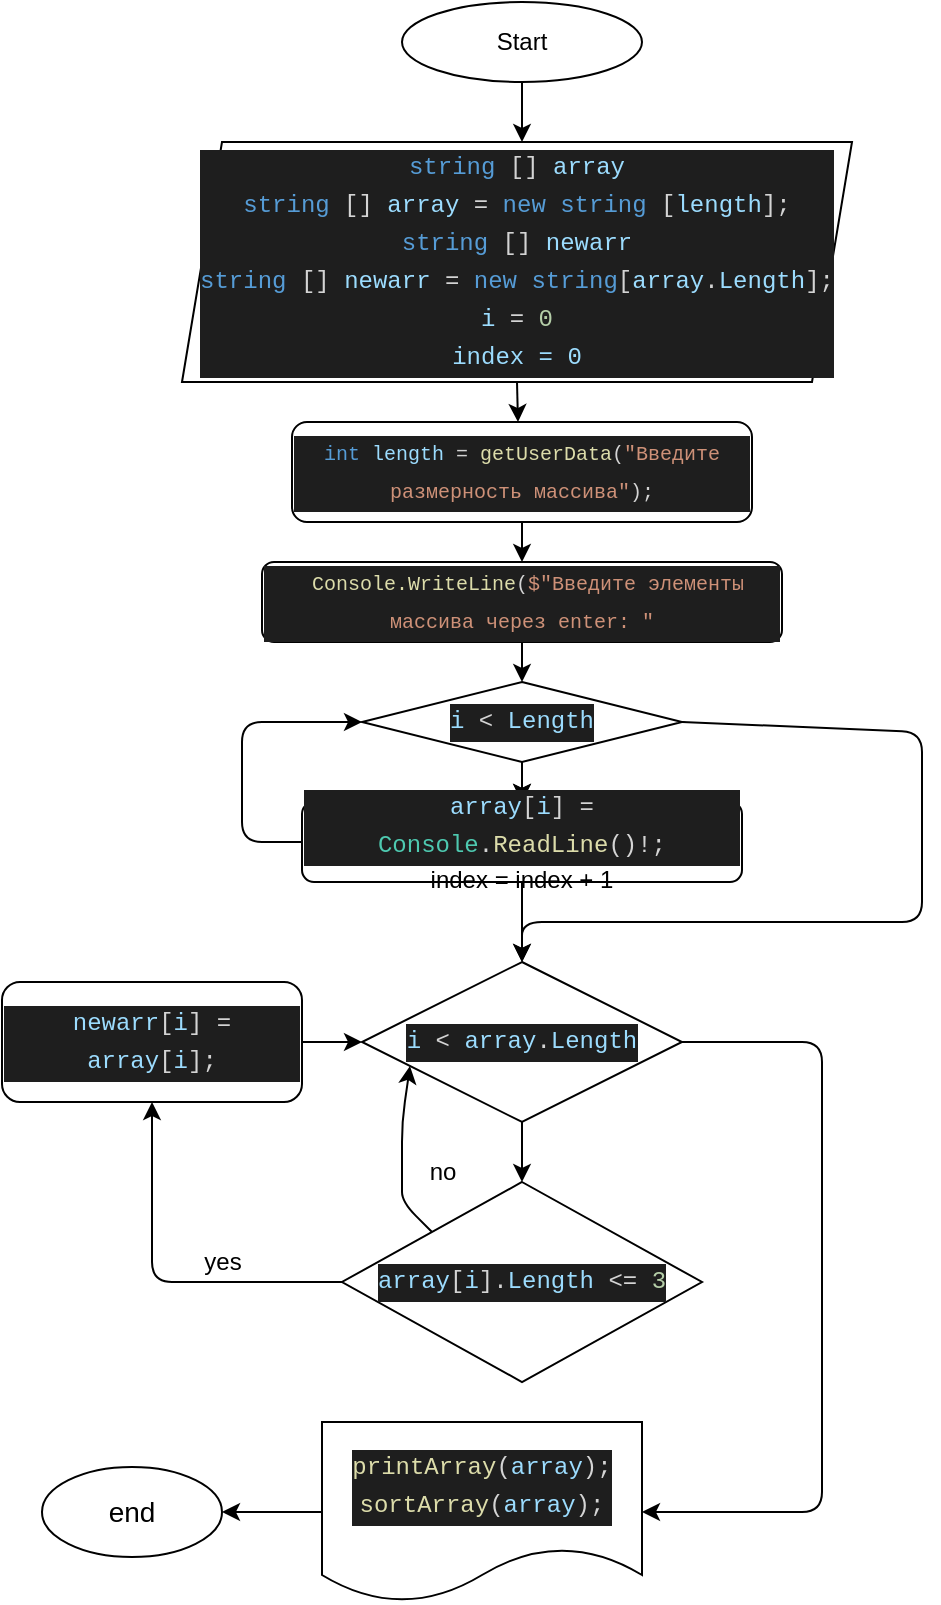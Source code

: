 <mxfile>
    <diagram id="dyCV9b_fIBOe3-fUKDGO" name="Page-1">
        <mxGraphModel dx="662" dy="1488" grid="1" gridSize="10" guides="1" tooltips="1" connect="1" arrows="1" fold="1" page="1" pageScale="1" pageWidth="850" pageHeight="1100" math="0" shadow="0">
            <root>
                <mxCell id="0"/>
                <mxCell id="1" parent="0"/>
                <mxCell id="4" style="edgeStyle=none;html=1;exitX=0.5;exitY=1;exitDx=0;exitDy=0;fontSize=12;" edge="1" parent="1" source="2">
                    <mxGeometry relative="1" as="geometry">
                        <mxPoint x="280" y="-1030" as="targetPoint"/>
                    </mxGeometry>
                </mxCell>
                <mxCell id="29" style="edgeStyle=none;html=1;exitX=0.5;exitY=1;exitDx=0;exitDy=0;fontSize=10;" edge="1" parent="1" source="12">
                    <mxGeometry relative="1" as="geometry">
                        <mxPoint x="278" y="-890" as="targetPoint"/>
                    </mxGeometry>
                </mxCell>
                <mxCell id="12" value="&lt;div style=&quot;color: rgb(212, 212, 212); background-color: rgb(30, 30, 30); font-family: Consolas, &amp;quot;Courier New&amp;quot;, monospace; line-height: 19px;&quot;&gt;&lt;div style=&quot;line-height: 19px;&quot;&gt;&lt;font style=&quot;font-size: 12px;&quot;&gt;&lt;span style=&quot;color: rgb(86, 156, 214);&quot;&gt;string&lt;/span&gt;&amp;nbsp;[]&amp;nbsp;&lt;span style=&quot;color: rgb(156, 220, 254);&quot;&gt;array&lt;/span&gt;&lt;/font&gt;&lt;/div&gt;&lt;div style=&quot;line-height: 19px;&quot;&gt;&lt;font style=&quot;font-size: 12px;&quot;&gt;&lt;span style=&quot;color: rgb(86, 156, 214);&quot;&gt;string&lt;/span&gt;&amp;nbsp;[]&amp;nbsp;&lt;span style=&quot;color: rgb(156, 220, 254);&quot;&gt;array&lt;/span&gt;&amp;nbsp;=&amp;nbsp;&lt;span style=&quot;color: rgb(86, 156, 214);&quot;&gt;new&lt;/span&gt;&amp;nbsp;&lt;span style=&quot;color: rgb(86, 156, 214);&quot;&gt;string&lt;/span&gt;&amp;nbsp;[&lt;span style=&quot;color: rgb(156, 220, 254);&quot;&gt;length&lt;/span&gt;];&lt;span style=&quot;color: rgb(156, 220, 254);&quot;&gt;&lt;br&gt;&lt;/span&gt;&lt;/font&gt;&lt;/div&gt;&lt;div style=&quot;color: rgb(240, 240, 240); line-height: 19px;&quot;&gt;&lt;div style=&quot;color: rgb(212, 212, 212); line-height: 19px;&quot;&gt;&lt;font style=&quot;font-size: 12px;&quot;&gt;&lt;span style=&quot;color: rgb(86, 156, 214);&quot;&gt;string&lt;/span&gt;&amp;nbsp;[]&amp;nbsp;&lt;span style=&quot;color: rgb(156, 220, 254);&quot;&gt;newarr&lt;/span&gt;&lt;/font&gt;&lt;/div&gt;&lt;div style=&quot;color: rgb(212, 212, 212); line-height: 19px;&quot;&gt;&lt;div style=&quot;line-height: 19px;&quot;&gt;&lt;font style=&quot;font-size: 12px;&quot;&gt;&lt;span style=&quot;color: rgb(86, 156, 214);&quot;&gt;string&lt;/span&gt; [] &lt;span style=&quot;color: rgb(156, 220, 254);&quot;&gt;newarr&lt;/span&gt; = &lt;span style=&quot;color: rgb(86, 156, 214);&quot;&gt;new&lt;/span&gt; &lt;span style=&quot;color: rgb(86, 156, 214);&quot;&gt;string&lt;/span&gt;[&lt;span style=&quot;color: rgb(156, 220, 254);&quot;&gt;array&lt;/span&gt;.&lt;span style=&quot;color: rgb(156, 220, 254);&quot;&gt;Length&lt;/span&gt;];&lt;/font&gt;&lt;/div&gt;&lt;/div&gt;&lt;div style=&quot;color: rgb(212, 212, 212); line-height: 19px;&quot;&gt;&lt;div style=&quot;line-height: 19px;&quot;&gt;&lt;font style=&quot;font-size: 12px;&quot;&gt;&lt;span style=&quot;color: rgb(156, 220, 254);&quot;&gt;i&lt;/span&gt;&amp;nbsp;=&amp;nbsp;&lt;span style=&quot;color: rgb(181, 206, 168);&quot;&gt;0&lt;/span&gt;&lt;br&gt;&lt;/font&gt;&lt;/div&gt;&lt;/div&gt;&lt;div style=&quot;line-height: 19px;&quot;&gt;&lt;div style=&quot;line-height: 19px;&quot;&gt;&lt;font style=&quot;font-size: 12px;&quot; color=&quot;#9cdcfe&quot;&gt;index = 0&lt;/font&gt;&lt;/div&gt;&lt;/div&gt;&lt;/div&gt;&lt;/div&gt;" style="shape=parallelogram;perimeter=parallelogramPerimeter;whiteSpace=wrap;html=1;fixedSize=1;fontSize=12;fillStyle=solid;" vertex="1" parent="1">
                    <mxGeometry x="110" y="-1030" width="335" height="120" as="geometry"/>
                </mxCell>
                <mxCell id="2" value="Start" style="ellipse;whiteSpace=wrap;html=1;" parent="1" vertex="1">
                    <mxGeometry x="220" y="-1100" width="120" height="40" as="geometry"/>
                </mxCell>
                <mxCell id="10" style="edgeStyle=none;html=1;entryX=0.5;entryY=0;entryDx=0;entryDy=0;fontSize=12;" edge="1" parent="1" target="9">
                    <mxGeometry relative="1" as="geometry">
                        <mxPoint x="280" y="-740" as="sourcePoint"/>
                    </mxGeometry>
                </mxCell>
                <mxCell id="13" style="edgeStyle=none;html=1;exitX=1;exitY=0.5;exitDx=0;exitDy=0;fontSize=12;entryX=0.5;entryY=0;entryDx=0;entryDy=0;" edge="1" parent="1" source="5" target="14">
                    <mxGeometry relative="1" as="geometry">
                        <mxPoint x="280" y="-640" as="targetPoint"/>
                        <Array as="points">
                            <mxPoint x="480" y="-735"/>
                            <mxPoint x="480" y="-640"/>
                            <mxPoint x="370" y="-640"/>
                            <mxPoint x="280" y="-640"/>
                        </Array>
                    </mxGeometry>
                </mxCell>
                <mxCell id="33" value="" style="edgeStyle=none;html=1;fontSize=10;" edge="1" parent="1" target="14">
                    <mxGeometry relative="1" as="geometry">
                        <mxPoint x="280" y="-720" as="sourcePoint"/>
                    </mxGeometry>
                </mxCell>
                <mxCell id="37" style="edgeStyle=none;html=1;fontSize=10;" edge="1" parent="1" source="5">
                    <mxGeometry relative="1" as="geometry">
                        <mxPoint x="280" y="-700" as="targetPoint"/>
                    </mxGeometry>
                </mxCell>
                <mxCell id="5" value="&lt;div style=&quot;color: rgb(212, 212, 212); background-color: rgb(30, 30, 30); font-family: Consolas, &amp;quot;Courier New&amp;quot;, monospace; line-height: 19px;&quot;&gt;&lt;font style=&quot;font-size: 12px;&quot;&gt;&lt;span style=&quot;color: rgb(156, 220, 254);&quot;&gt;i&lt;/span&gt; &amp;lt; &lt;span style=&quot;color: rgb(156, 220, 254);&quot;&gt;Length&lt;/span&gt;&lt;/font&gt;&lt;/div&gt;" style="rhombus;whiteSpace=wrap;html=1;fontSize=12;" vertex="1" parent="1">
                    <mxGeometry x="200" y="-760" width="160" height="40" as="geometry"/>
                </mxCell>
                <mxCell id="11" style="edgeStyle=none;html=1;exitX=0;exitY=0.5;exitDx=0;exitDy=0;entryX=0;entryY=0.5;entryDx=0;entryDy=0;fontSize=12;" edge="1" parent="1" source="9" target="5">
                    <mxGeometry relative="1" as="geometry">
                        <Array as="points">
                            <mxPoint x="140" y="-680"/>
                            <mxPoint x="140" y="-740"/>
                        </Array>
                    </mxGeometry>
                </mxCell>
                <mxCell id="9" value="&lt;div style=&quot;color: rgb(212, 212, 212); background-color: rgb(30, 30, 30); font-family: Consolas, &amp;quot;Courier New&amp;quot;, monospace; line-height: 19px;&quot;&gt;&lt;font style=&quot;font-size: 12px;&quot;&gt;&lt;span style=&quot;color: rgb(156, 220, 254);&quot;&gt;array&lt;/span&gt;[&lt;span style=&quot;color: rgb(156, 220, 254);&quot;&gt;i&lt;/span&gt;] = &lt;span style=&quot;color: rgb(78, 201, 176);&quot;&gt;Console&lt;/span&gt;.&lt;span style=&quot;color: rgb(220, 220, 170);&quot;&gt;ReadLine&lt;/span&gt;()!;&lt;/font&gt;&lt;/div&gt;index = index + 1" style="rounded=1;whiteSpace=wrap;html=1;fontSize=12;" vertex="1" parent="1">
                    <mxGeometry x="170" y="-700" width="220" height="40" as="geometry"/>
                </mxCell>
                <mxCell id="16" style="edgeStyle=none;html=1;exitX=0.5;exitY=1;exitDx=0;exitDy=0;entryX=0.5;entryY=0;entryDx=0;entryDy=0;fontSize=12;" edge="1" parent="1" source="14" target="15">
                    <mxGeometry relative="1" as="geometry"/>
                </mxCell>
                <mxCell id="23" style="edgeStyle=none;html=1;exitX=1;exitY=0.5;exitDx=0;exitDy=0;fontSize=12;" edge="1" parent="1" source="14">
                    <mxGeometry relative="1" as="geometry">
                        <mxPoint x="340" y="-345" as="targetPoint"/>
                        <Array as="points">
                            <mxPoint x="430" y="-580"/>
                            <mxPoint x="430" y="-345"/>
                        </Array>
                    </mxGeometry>
                </mxCell>
                <mxCell id="14" value="&lt;div style=&quot;color: rgb(212, 212, 212); background-color: rgb(30, 30, 30); font-family: Consolas, &amp;quot;Courier New&amp;quot;, monospace; line-height: 19px;&quot;&gt;&lt;font style=&quot;font-size: 12px;&quot;&gt;&lt;span style=&quot;color: rgb(156, 220, 254);&quot;&gt;i&lt;/span&gt; &amp;lt; &lt;span style=&quot;color: rgb(156, 220, 254);&quot;&gt;array&lt;/span&gt;.&lt;span style=&quot;color: rgb(156, 220, 254);&quot;&gt;Length&lt;/span&gt;&lt;/font&gt;&lt;/div&gt;" style="rhombus;whiteSpace=wrap;html=1;fontSize=12;" vertex="1" parent="1">
                    <mxGeometry x="200" y="-620" width="160" height="80" as="geometry"/>
                </mxCell>
                <mxCell id="18" style="edgeStyle=none;html=1;entryX=0.5;entryY=1;entryDx=0;entryDy=0;fontSize=12;exitX=0;exitY=0.5;exitDx=0;exitDy=0;" edge="1" parent="1" source="15" target="17">
                    <mxGeometry relative="1" as="geometry">
                        <mxPoint x="180" y="-510" as="sourcePoint"/>
                        <Array as="points">
                            <mxPoint x="95" y="-460"/>
                        </Array>
                    </mxGeometry>
                </mxCell>
                <mxCell id="20" style="edgeStyle=none;html=1;exitX=0;exitY=0;exitDx=0;exitDy=0;entryX=0.15;entryY=0.65;entryDx=0;entryDy=0;entryPerimeter=0;fontSize=12;" edge="1" parent="1" source="15" target="14">
                    <mxGeometry relative="1" as="geometry">
                        <Array as="points">
                            <mxPoint x="220" y="-500"/>
                            <mxPoint x="220" y="-510"/>
                            <mxPoint x="220" y="-540"/>
                        </Array>
                    </mxGeometry>
                </mxCell>
                <mxCell id="15" value="&lt;div style=&quot;color: rgb(212, 212, 212); background-color: rgb(30, 30, 30); font-family: Consolas, &amp;quot;Courier New&amp;quot;, monospace; line-height: 19px;&quot;&gt;&lt;font style=&quot;font-size: 12px;&quot;&gt;&lt;span style=&quot;color: rgb(156, 220, 254);&quot;&gt;array&lt;/span&gt;[&lt;span style=&quot;color: rgb(156, 220, 254);&quot;&gt;i&lt;/span&gt;].&lt;span style=&quot;color: rgb(156, 220, 254);&quot;&gt;Length&lt;/span&gt; &amp;lt;= &lt;span style=&quot;color: rgb(181, 206, 168);&quot;&gt;3&lt;/span&gt;&lt;/font&gt;&lt;/div&gt;" style="rhombus;whiteSpace=wrap;html=1;fontSize=12;" vertex="1" parent="1">
                    <mxGeometry x="190" y="-510" width="180" height="100" as="geometry"/>
                </mxCell>
                <mxCell id="19" style="edgeStyle=none;html=1;exitX=1;exitY=0.5;exitDx=0;exitDy=0;entryX=0;entryY=0.5;entryDx=0;entryDy=0;fontSize=12;" edge="1" parent="1" source="17" target="14">
                    <mxGeometry relative="1" as="geometry"/>
                </mxCell>
                <mxCell id="17" value="&lt;div style=&quot;color: rgb(212, 212, 212); background-color: rgb(30, 30, 30); font-family: Consolas, &amp;quot;Courier New&amp;quot;, monospace; line-height: 19px;&quot;&gt;&lt;font style=&quot;font-size: 12px;&quot;&gt;&lt;span style=&quot;color: rgb(156, 220, 254);&quot;&gt;newarr&lt;/span&gt;[&lt;span style=&quot;color: rgb(156, 220, 254);&quot;&gt;i&lt;/span&gt;] = &lt;span style=&quot;color: rgb(156, 220, 254);&quot;&gt;array&lt;/span&gt;[&lt;span style=&quot;color: rgb(156, 220, 254);&quot;&gt;i&lt;/span&gt;];&lt;/font&gt;&lt;/div&gt;" style="rounded=1;whiteSpace=wrap;html=1;fontSize=12;" vertex="1" parent="1">
                    <mxGeometry x="20" y="-610" width="150" height="60" as="geometry"/>
                </mxCell>
                <mxCell id="21" value="yes" style="text;html=1;align=center;verticalAlign=middle;resizable=0;points=[];autosize=1;strokeColor=none;fillColor=none;fontSize=12;" vertex="1" parent="1">
                    <mxGeometry x="110" y="-485" width="40" height="30" as="geometry"/>
                </mxCell>
                <mxCell id="22" value="no" style="text;html=1;align=center;verticalAlign=middle;resizable=0;points=[];autosize=1;strokeColor=none;fillColor=none;fontSize=12;" vertex="1" parent="1">
                    <mxGeometry x="220" y="-530" width="40" height="30" as="geometry"/>
                </mxCell>
                <mxCell id="26" style="edgeStyle=none;html=1;exitX=0;exitY=0.5;exitDx=0;exitDy=0;fontSize=14;" edge="1" parent="1" source="24">
                    <mxGeometry relative="1" as="geometry">
                        <mxPoint x="130" y="-345" as="targetPoint"/>
                    </mxGeometry>
                </mxCell>
                <mxCell id="24" value="&lt;div style=&quot;color: rgb(212, 212, 212); background-color: rgb(30, 30, 30); font-family: Consolas, &amp;quot;Courier New&amp;quot;, monospace; line-height: 19px;&quot;&gt;&lt;font style=&quot;font-size: 12px;&quot;&gt;&lt;span style=&quot;color: rgb(220, 220, 170);&quot;&gt;printArray&lt;/span&gt;(&lt;span style=&quot;color: rgb(156, 220, 254);&quot;&gt;array&lt;/span&gt;);&lt;/font&gt;&lt;/div&gt;&lt;div style=&quot;color: rgb(212, 212, 212); background-color: rgb(30, 30, 30); font-family: Consolas, &amp;quot;Courier New&amp;quot;, monospace; line-height: 19px;&quot;&gt;&lt;font style=&quot;font-size: 12px;&quot;&gt;&lt;div style=&quot;line-height: 19px;&quot;&gt;&lt;span style=&quot;color: rgb(220, 220, 170);&quot;&gt;sortArray&lt;/span&gt;(&lt;span style=&quot;color: rgb(156, 220, 254);&quot;&gt;array&lt;/span&gt;);&lt;/div&gt;&lt;/font&gt;&lt;/div&gt;" style="shape=document;whiteSpace=wrap;html=1;boundedLbl=1;fontSize=12;" vertex="1" parent="1">
                    <mxGeometry x="180" y="-390" width="160" height="90" as="geometry"/>
                </mxCell>
                <mxCell id="25" value="&lt;font style=&quot;font-size: 14px;&quot;&gt;end&lt;/font&gt;" style="ellipse;whiteSpace=wrap;html=1;fontSize=12;" vertex="1" parent="1">
                    <mxGeometry x="40" y="-367.5" width="90" height="45" as="geometry"/>
                </mxCell>
                <mxCell id="31" style="edgeStyle=none;html=1;exitX=0.5;exitY=1;exitDx=0;exitDy=0;entryX=0.5;entryY=0;entryDx=0;entryDy=0;fontSize=10;" edge="1" parent="1" source="27" target="30">
                    <mxGeometry relative="1" as="geometry"/>
                </mxCell>
                <mxCell id="27" value="&lt;div style=&quot;color: rgb(212, 212, 212); background-color: rgb(30, 30, 30); font-family: Consolas, &amp;quot;Courier New&amp;quot;, monospace; line-height: 19px;&quot;&gt;&lt;font style=&quot;font-size: 10px;&quot;&gt;&lt;span style=&quot;color: rgb(86, 156, 214);&quot;&gt;int&lt;/span&gt; &lt;span style=&quot;color: rgb(156, 220, 254);&quot;&gt;length&lt;/span&gt; = &lt;span style=&quot;color: rgb(220, 220, 170);&quot;&gt;getUserData&lt;/span&gt;(&lt;span style=&quot;color: rgb(206, 145, 120);&quot;&gt;&quot;Введите размерность массива&quot;&lt;/span&gt;);&lt;/font&gt;&lt;/div&gt;" style="rounded=1;whiteSpace=wrap;html=1;fillStyle=solid;fontSize=12;" vertex="1" parent="1">
                    <mxGeometry x="165" y="-890" width="230" height="50" as="geometry"/>
                </mxCell>
                <mxCell id="32" style="edgeStyle=none;html=1;exitX=0.5;exitY=1;exitDx=0;exitDy=0;fontSize=10;" edge="1" parent="1" source="30">
                    <mxGeometry relative="1" as="geometry">
                        <mxPoint x="280" y="-760" as="targetPoint"/>
                    </mxGeometry>
                </mxCell>
                <mxCell id="30" value="&lt;br&gt;&lt;div style=&quot;color: rgb(212, 212, 212); background-color: rgb(30, 30, 30); font-family: Consolas, &amp;quot;Courier New&amp;quot;, monospace; font-weight: normal; line-height: 19px;&quot;&gt;&lt;div style=&quot;&quot;&gt;&lt;font style=&quot;font-size: 10px;&quot;&gt;&lt;span style=&quot;color: rgb(212, 212, 212);&quot;&gt;&amp;nbsp;&lt;/span&gt;&lt;span style=&quot;color: rgb(220, 220, 170);&quot;&gt;Console.WriteLine&lt;/span&gt;&lt;span style=&quot;color: rgb(212, 212, 212);&quot;&gt;(&lt;/span&gt;&lt;span style=&quot;color: rgb(206, 145, 120);&quot;&gt;$&quot;&lt;/span&gt;&lt;span style=&quot;color: rgb(206, 145, 120);&quot;&gt;Введите элементы массива через enter: &lt;/span&gt;&lt;span style=&quot;color: rgb(206, 145, 120);&quot;&gt;&quot;&lt;/span&gt;&lt;/font&gt;&lt;/div&gt;&lt;/div&gt;&lt;br&gt;" style="rounded=1;whiteSpace=wrap;html=1;fillStyle=solid;fontSize=10;" vertex="1" parent="1">
                    <mxGeometry x="150" y="-820" width="260" height="40" as="geometry"/>
                </mxCell>
            </root>
        </mxGraphModel>
    </diagram>
</mxfile>